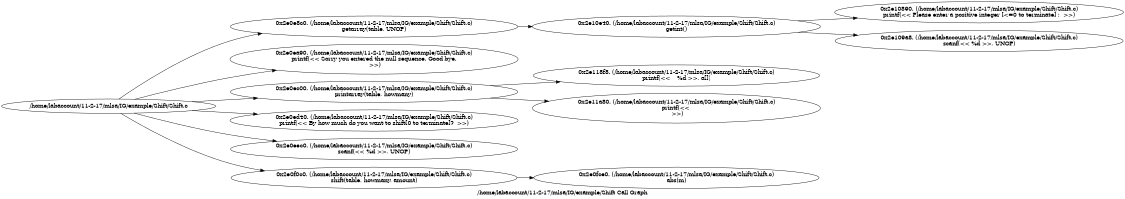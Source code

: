 digraph "/home/labaccount/11-2-17/mlsa/IG/example/Shift Call Graph" {
	graph [dpi=300
		rankdir=LR
		size="7.5, 10"
		label="/home/labaccount/11-2-17/mlsa/IG/example/Shift Call Graph"
	];

	Node0x440997707 [shape=oval, label="/home/labaccount/11-2-17/mlsa/IG/example/Shift/Shift.c"];
	Node0x680046786 [shape=oval, label="0x2e0e8c0. (/home/labaccount/11-2-17/mlsa/IG/example/Shift/Shift.c)\ngetarray(table, UNOP)"];
	Node0x440997707 -> Node0x680046786;
	Node0x417453638 [shape=oval, label="0x2e0ea90. (/home/labaccount/11-2-17/mlsa/IG/example/Shift/Shift.c)\nprintf(<< Sorry you entered the null sequence. Good bye.\n >>)"];
	Node0x440997707 -> Node0x417453638;
	Node0x694645620 [shape=oval, label="0x2e0ec00. (/home/labaccount/11-2-17/mlsa/IG/example/Shift/Shift.c)\nprintarray(table, howmany)"];
	Node0x440997707 -> Node0x694645620;
	Node0x440256469 [shape=oval, label="0x2e0ed40. (/home/labaccount/11-2-17/mlsa/IG/example/Shift/Shift.c)\nprintf(<< By how much do you want to shift[0 to terminate]?  >>)"];
	Node0x440997707 -> Node0x440256469;
	Node0x138020063 [shape=oval, label="0x2e0eec0. (/home/labaccount/11-2-17/mlsa/IG/example/Shift/Shift.c)\nscanf(<< %d >>, UNOP)"];
	Node0x440997707 -> Node0x138020063;
	Node0x982662664 [shape=oval, label="0x2e0f0c0. (/home/labaccount/11-2-17/mlsa/IG/example/Shift/Shift.c)\nshift(table, howmany, amount)"];
	Node0x440997707 -> Node0x982662664;
	Node0x772319959 [shape=oval, label="0x2e10e40. (/home/labaccount/11-2-17/mlsa/IG/example/Shift/Shift.c)\ngetint()"];
	Node0x680046786 -> Node0x772319959;
	Node0x762256825 [shape=oval, label="0x2e118f8. (/home/labaccount/11-2-17/mlsa/IG/example/Shift/Shift.c)\nprintf(<<    %d >>, a[])"];
	Node0x694645620 -> Node0x762256825;
	Node0x902018824 [shape=oval, label="0x2e11a80. (/home/labaccount/11-2-17/mlsa/IG/example/Shift/Shift.c)\nprintf(<< \n >>)"];
	Node0x694645620 -> Node0x902018824;
	Node0x433542522 [shape=oval, label="0x2e0fce0. (/home/labaccount/11-2-17/mlsa/IG/example/Shift/Shift.c)\nabs(m)"];
	Node0x982662664 -> Node0x433542522;
	Node0x291236764 [shape=oval, label="0x2e10890. (/home/labaccount/11-2-17/mlsa/IG/example/Shift/Shift.c)\nprintf(<< Please enter a positive integer [<=0 to terminate] :  >>)"];
	Node0x772319959 -> Node0x291236764;
	Node0x638881386 [shape=oval, label="0x2e109a8. (/home/labaccount/11-2-17/mlsa/IG/example/Shift/Shift.c)\nscanf(<< %d >>, UNOP)"];
	Node0x772319959 -> Node0x638881386;
}
